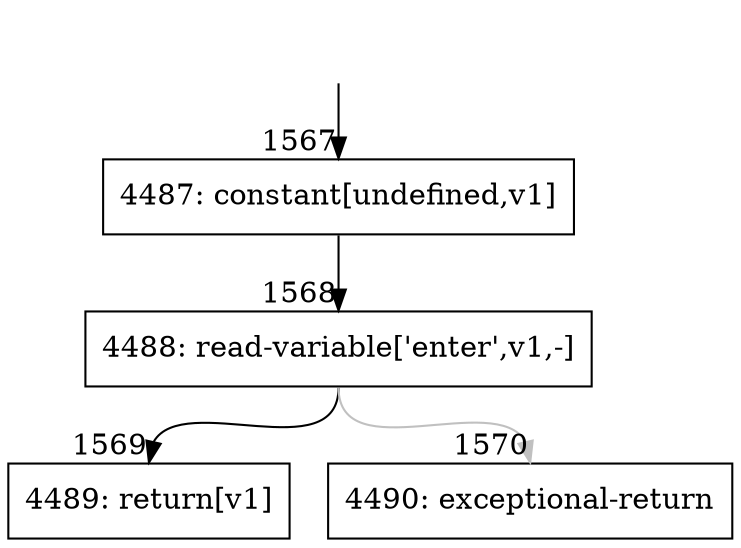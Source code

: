 digraph {
rankdir="TD"
BB_entry153[shape=none,label=""];
BB_entry153 -> BB1567 [tailport=s, headport=n, headlabel="    1567"]
BB1567 [shape=record label="{4487: constant[undefined,v1]}" ] 
BB1567 -> BB1568 [tailport=s, headport=n, headlabel="      1568"]
BB1568 [shape=record label="{4488: read-variable['enter',v1,-]}" ] 
BB1568 -> BB1569 [tailport=s, headport=n, headlabel="      1569"]
BB1568 -> BB1570 [tailport=s, headport=n, color=gray, headlabel="      1570"]
BB1569 [shape=record label="{4489: return[v1]}" ] 
BB1570 [shape=record label="{4490: exceptional-return}" ] 
//#$~ 904
}

